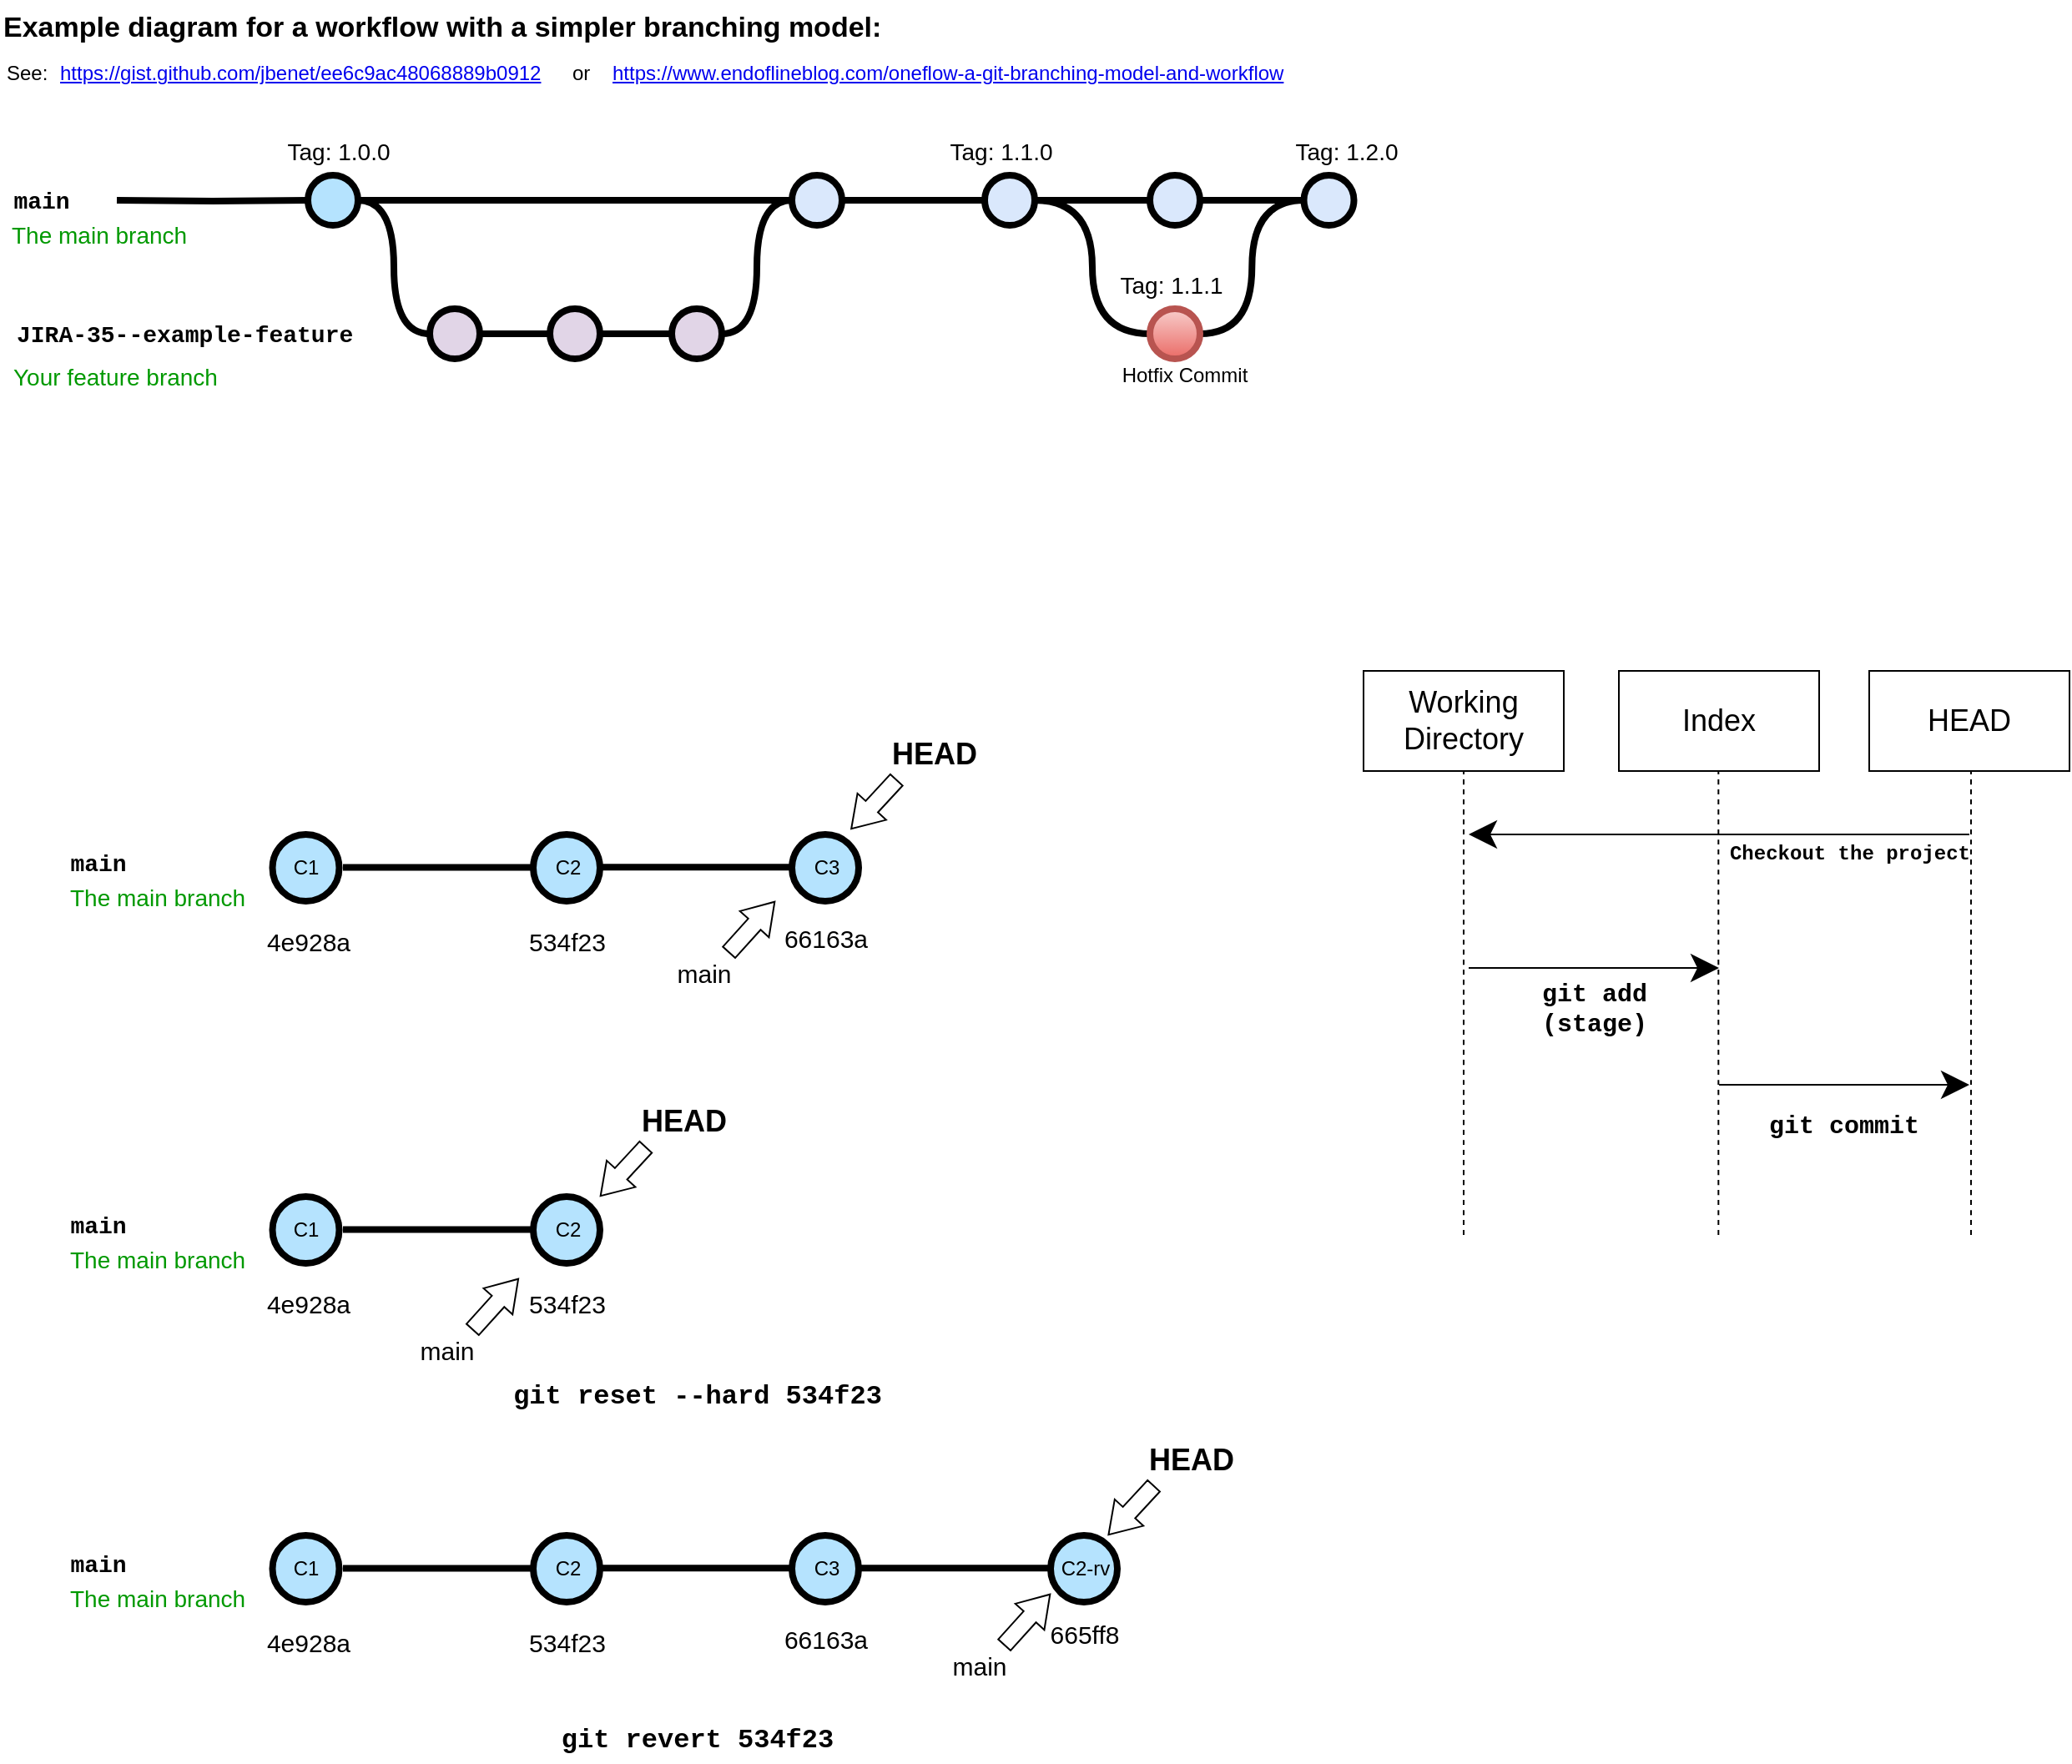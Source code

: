 <mxfile version="20.2.8" type="device"><diagram id="yPxyJZ8AM_hMuL3Unpa9" name="simple gitflow"><mxGraphModel dx="1008" dy="710" grid="0" gridSize="10" guides="1" tooltips="1" connect="1" arrows="1" fold="1" page="0" pageScale="1" pageWidth="1100" pageHeight="850" math="0" shadow="0"><root><mxCell id="0"/><mxCell id="1" parent="0"/><UserObject label="Example diagram for a workflow with a simpler branching model:" link="https://nvie.com/posts/a-successful-git-branching-model/" id="9hBKPDzoitwpIBdzFDQ7-6"><mxCell style="text;whiteSpace=wrap;html=1;fontStyle=1;fontSize=17;" parent="1" vertex="1"><mxGeometry x="90" y="60" width="542.25" height="30" as="geometry"/></mxCell></UserObject><UserObject label="&lt;a href=&quot;https://gist.github.com/jbenet/ee6c9ac48068889b0912&quot;&gt;https://gist.github.com/jbenet/ee6c9ac48068889b0912&lt;/a&gt;" link="https://gist.github.com/jbenet/ee6c9ac48068889b0912" id="9hBKPDzoitwpIBdzFDQ7-8"><mxCell style="text;whiteSpace=wrap;html=1;" parent="1" vertex="1"><mxGeometry x="124.25" y="90" width="298" height="20" as="geometry"/></mxCell></UserObject><UserObject label="See:" link="https://nvie.com/posts/a-successful-git-branching-model/" id="9hBKPDzoitwpIBdzFDQ7-10"><mxCell style="text;whiteSpace=wrap;html=1;" parent="1" vertex="1"><mxGeometry x="91.5" y="90" width="32.75" height="20" as="geometry"/></mxCell></UserObject><mxCell id="9hBKPDzoitwpIBdzFDQ7-23" value="" style="edgeStyle=orthogonalEdgeStyle;rounded=0;html=1;jettySize=auto;orthogonalLoop=1;plain-blue;endArrow=none;endFill=0;strokeWidth=4;strokeColor=#000000;" parent="1" source="9hBKPDzoitwpIBdzFDQ7-25" target="9hBKPDzoitwpIBdzFDQ7-26" edge="1"><mxGeometry x="304.5" y="180" as="geometry"/></mxCell><mxCell id="9hBKPDzoitwpIBdzFDQ7-24" style="edgeStyle=orthogonalEdgeStyle;curved=1;rounded=0;html=1;exitX=1;exitY=0.5;exitPerimeter=0;entryX=0;entryY=0.5;entryPerimeter=0;endArrow=none;endFill=0;jettySize=auto;orthogonalLoop=1;strokeWidth=4;fontSize=15;" parent="1" source="9hBKPDzoitwpIBdzFDQ7-25" target="9hBKPDzoitwpIBdzFDQ7-30" edge="1"><mxGeometry relative="1" as="geometry"/></mxCell><mxCell id="9hBKPDzoitwpIBdzFDQ7-25" value="" style="verticalLabelPosition=bottom;verticalAlign=top;html=1;strokeWidth=4;shape=mxgraph.flowchart.on-page_reference;plain-blue;gradientColor=none;fillColor=#B5E3Fe;strokeColor=#000000;" parent="1" vertex="1"><mxGeometry x="274.5" y="165" width="30" height="30" as="geometry"/></mxCell><mxCell id="9hBKPDzoitwpIBdzFDQ7-41" value="" style="edgeStyle=orthogonalEdgeStyle;curved=1;rounded=0;orthogonalLoop=1;jettySize=auto;html=1;endArrow=none;endFill=0;strokeWidth=4;fontFamily=Courier New;fontSize=16;" parent="1" source="9hBKPDzoitwpIBdzFDQ7-26" target="9hBKPDzoitwpIBdzFDQ7-40" edge="1"><mxGeometry relative="1" as="geometry"/></mxCell><mxCell id="9hBKPDzoitwpIBdzFDQ7-26" value="" style="verticalLabelPosition=bottom;verticalAlign=top;html=1;strokeWidth=4;shape=mxgraph.flowchart.on-page_reference;plain-blue;gradientColor=none;strokeColor=#000000;" parent="1" vertex="1"><mxGeometry x="564.5" y="165" width="30" height="30" as="geometry"/></mxCell><mxCell id="9hBKPDzoitwpIBdzFDQ7-43" value="" style="edgeStyle=orthogonalEdgeStyle;curved=1;rounded=0;orthogonalLoop=1;jettySize=auto;html=1;endArrow=none;endFill=0;strokeWidth=4;fontFamily=Courier New;fontSize=16;" parent="1" source="9hBKPDzoitwpIBdzFDQ7-40" target="9hBKPDzoitwpIBdzFDQ7-42" edge="1"><mxGeometry relative="1" as="geometry"/></mxCell><mxCell id="9hBKPDzoitwpIBdzFDQ7-52" value="" style="edgeStyle=orthogonalEdgeStyle;curved=1;rounded=0;orthogonalLoop=1;jettySize=auto;html=1;endArrow=none;endFill=0;strokeWidth=4;fontFamily=Courier New;fontSize=16;entryX=0;entryY=0.5;entryDx=0;entryDy=0;entryPerimeter=0;" parent="1" source="9hBKPDzoitwpIBdzFDQ7-40" target="9hBKPDzoitwpIBdzFDQ7-50" edge="1"><mxGeometry relative="1" as="geometry"><mxPoint x="689.5" y="275" as="targetPoint"/></mxGeometry></mxCell><mxCell id="9hBKPDzoitwpIBdzFDQ7-40" value="" style="verticalLabelPosition=bottom;verticalAlign=top;html=1;strokeWidth=4;shape=mxgraph.flowchart.on-page_reference;plain-blue;gradientColor=none;strokeColor=#000000;" parent="1" vertex="1"><mxGeometry x="680" y="165" width="30" height="30" as="geometry"/></mxCell><mxCell id="9hBKPDzoitwpIBdzFDQ7-56" value="" style="edgeStyle=orthogonalEdgeStyle;curved=1;rounded=0;orthogonalLoop=1;jettySize=auto;html=1;endArrow=none;endFill=0;strokeWidth=4;fontFamily=Courier New;fontSize=16;" parent="1" source="9hBKPDzoitwpIBdzFDQ7-42" target="9hBKPDzoitwpIBdzFDQ7-55" edge="1"><mxGeometry relative="1" as="geometry"/></mxCell><mxCell id="9hBKPDzoitwpIBdzFDQ7-42" value="" style="verticalLabelPosition=bottom;verticalAlign=top;html=1;strokeWidth=4;shape=mxgraph.flowchart.on-page_reference;plain-blue;gradientColor=none;strokeColor=#000000;" parent="1" vertex="1"><mxGeometry x="779" y="165" width="30" height="30" as="geometry"/></mxCell><mxCell id="9hBKPDzoitwpIBdzFDQ7-55" value="" style="verticalLabelPosition=bottom;verticalAlign=top;html=1;strokeWidth=4;shape=mxgraph.flowchart.on-page_reference;plain-blue;gradientColor=none;strokeColor=#000000;" parent="1" vertex="1"><mxGeometry x="871.25" y="165" width="30" height="30" as="geometry"/></mxCell><mxCell id="9hBKPDzoitwpIBdzFDQ7-27" value="" style="edgeStyle=orthogonalEdgeStyle;rounded=0;html=1;jettySize=auto;orthogonalLoop=1;strokeWidth=4;endArrow=none;endFill=0;" parent="1" target="9hBKPDzoitwpIBdzFDQ7-25" edge="1"><mxGeometry x="204.5" y="180" as="geometry"><mxPoint x="160" y="180" as="sourcePoint"/></mxGeometry></mxCell><mxCell id="9hBKPDzoitwpIBdzFDQ7-28" value="main" style="text;html=1;strokeColor=none;fillColor=none;align=center;verticalAlign=middle;whiteSpace=wrap;overflow=hidden;fontSize=14;fontStyle=1;fontFamily=Courier New;" parent="1" vertex="1"><mxGeometry x="90" y="170" width="50" height="20" as="geometry"/></mxCell><mxCell id="9hBKPDzoitwpIBdzFDQ7-29" style="edgeStyle=orthogonalEdgeStyle;curved=1;rounded=0;html=1;exitX=1;exitY=0.5;exitPerimeter=0;entryX=0;entryY=0.5;entryPerimeter=0;endArrow=none;endFill=0;jettySize=auto;orthogonalLoop=1;strokeWidth=4;fontSize=15;" parent="1" source="9hBKPDzoitwpIBdzFDQ7-30" target="9hBKPDzoitwpIBdzFDQ7-32" edge="1"><mxGeometry relative="1" as="geometry"/></mxCell><mxCell id="9hBKPDzoitwpIBdzFDQ7-30" value="" style="verticalLabelPosition=bottom;verticalAlign=top;html=1;strokeWidth=4;shape=mxgraph.flowchart.on-page_reference;plain-purple;gradientColor=none;strokeColor=#000000;" parent="1" vertex="1"><mxGeometry x="347.5" y="245" width="30" height="30" as="geometry"/></mxCell><mxCell id="9hBKPDzoitwpIBdzFDQ7-31" style="edgeStyle=orthogonalEdgeStyle;curved=1;rounded=0;html=1;exitX=1;exitY=0.5;exitPerimeter=0;entryX=0;entryY=0.5;entryPerimeter=0;endArrow=none;endFill=0;jettySize=auto;orthogonalLoop=1;strokeWidth=4;fontSize=15;" parent="1" source="9hBKPDzoitwpIBdzFDQ7-32" target="9hBKPDzoitwpIBdzFDQ7-34" edge="1"><mxGeometry relative="1" as="geometry"/></mxCell><mxCell id="9hBKPDzoitwpIBdzFDQ7-32" value="" style="verticalLabelPosition=bottom;verticalAlign=top;html=1;strokeWidth=4;shape=mxgraph.flowchart.on-page_reference;plain-purple;gradientColor=none;strokeColor=#000000;" parent="1" vertex="1"><mxGeometry x="419.5" y="245" width="30" height="30" as="geometry"/></mxCell><mxCell id="9hBKPDzoitwpIBdzFDQ7-33" style="edgeStyle=orthogonalEdgeStyle;curved=1;rounded=0;html=1;exitX=1;exitY=0.5;exitPerimeter=0;entryX=0;entryY=0.5;entryPerimeter=0;endArrow=none;endFill=0;jettySize=auto;orthogonalLoop=1;strokeWidth=4;fontSize=15;" parent="1" source="9hBKPDzoitwpIBdzFDQ7-34" target="9hBKPDzoitwpIBdzFDQ7-26" edge="1"><mxGeometry relative="1" as="geometry"/></mxCell><mxCell id="9hBKPDzoitwpIBdzFDQ7-34" value="" style="verticalLabelPosition=bottom;verticalAlign=top;html=1;strokeWidth=4;shape=mxgraph.flowchart.on-page_reference;plain-purple;gradientColor=none;strokeColor=#000000;" parent="1" vertex="1"><mxGeometry x="492.5" y="245" width="30" height="30" as="geometry"/></mxCell><mxCell id="9hBKPDzoitwpIBdzFDQ7-35" value="JIRA-35--example-feature" style="text;html=1;strokeColor=none;fillColor=none;align=left;verticalAlign=middle;whiteSpace=wrap;overflow=hidden;fontSize=14;fontStyle=1;fontFamily=Courier New;" parent="1" vertex="1"><mxGeometry x="97.5" y="250" width="240" height="20" as="geometry"/></mxCell><mxCell id="9hBKPDzoitwpIBdzFDQ7-37" value="The main branch&lt;br&gt;" style="text;html=1;strokeColor=none;fillColor=none;align=left;verticalAlign=middle;whiteSpace=wrap;overflow=hidden;fontSize=14;fontStyle=0;fontColor=#009900;" parent="1" vertex="1"><mxGeometry x="95.25" y="190" width="132.25" height="20" as="geometry"/></mxCell><mxCell id="9hBKPDzoitwpIBdzFDQ7-38" value="Your feature branch" style="text;html=1;strokeColor=none;fillColor=none;align=left;verticalAlign=middle;whiteSpace=wrap;overflow=hidden;fontSize=14;fontStyle=0;fontColor=#009900;" parent="1" vertex="1"><mxGeometry x="96.25" y="275" width="202.25" height="20" as="geometry"/></mxCell><mxCell id="9hBKPDzoitwpIBdzFDQ7-39" value="Tag: 1.0.0" style="text;html=1;strokeColor=none;fillColor=none;align=center;verticalAlign=middle;whiteSpace=wrap;overflow=hidden;fontSize=14;" parent="1" vertex="1"><mxGeometry x="258.38" y="140" width="70" height="20" as="geometry"/></mxCell><mxCell id="9hBKPDzoitwpIBdzFDQ7-44" value="Tag: 1.1.0" style="text;html=1;strokeColor=none;fillColor=none;align=center;verticalAlign=middle;whiteSpace=wrap;overflow=hidden;fontSize=14;" parent="1" vertex="1"><mxGeometry x="654.5" y="140" width="70" height="20" as="geometry"/></mxCell><UserObject label="&lt;a href=&quot;https://www.endoflineblog.com/oneflow-a-git-branching-model-and-workflow&quot;&gt;https://www.endoflineblog.com/oneflow-a-git-branching-model-and-workflow&lt;/a&gt;" link="https://www.endoflineblog.com/oneflow-a-git-branching-model-and-workflow" id="9hBKPDzoitwpIBdzFDQ7-45"><mxCell style="text;whiteSpace=wrap;html=1;" parent="1" vertex="1"><mxGeometry x="454.5" y="90" width="413.75" height="20" as="geometry"/></mxCell></UserObject><UserObject label="or" link="https://nvie.com/posts/a-successful-git-branching-model/" id="9hBKPDzoitwpIBdzFDQ7-46"><mxCell style="text;whiteSpace=wrap;html=1;" parent="1" vertex="1"><mxGeometry x="430.62" y="90" width="11.63" height="20" as="geometry"/></mxCell></UserObject><mxCell id="9hBKPDzoitwpIBdzFDQ7-54" value="" style="edgeStyle=orthogonalEdgeStyle;curved=1;rounded=0;orthogonalLoop=1;jettySize=auto;html=1;endArrow=none;endFill=0;strokeWidth=4;fontFamily=Courier New;fontSize=16;entryX=0;entryY=0.5;entryDx=0;entryDy=0;entryPerimeter=0;" parent="1" source="9hBKPDzoitwpIBdzFDQ7-50" target="9hBKPDzoitwpIBdzFDQ7-55" edge="1"><mxGeometry relative="1" as="geometry"><mxPoint x="902.25" y="260" as="targetPoint"/></mxGeometry></mxCell><mxCell id="9hBKPDzoitwpIBdzFDQ7-50" value="" style="verticalLabelPosition=bottom;verticalAlign=top;html=1;strokeWidth=4;shape=mxgraph.flowchart.on-page_reference;plain-blue;gradientColor=#EA6B66;strokeColor=#B85450;fillColor=#F8CECC;" parent="1" vertex="1"><mxGeometry x="779" y="245" width="30" height="30" as="geometry"/></mxCell><mxCell id="9hBKPDzoitwpIBdzFDQ7-58" value="Hotfix Commit" style="text;html=1;strokeColor=none;fillColor=none;align=center;verticalAlign=middle;whiteSpace=wrap;overflow=hidden;" parent="1" vertex="1"><mxGeometry x="759.5" y="270" width="80" height="30" as="geometry"/></mxCell><mxCell id="9hBKPDzoitwpIBdzFDQ7-59" value="Tag: 1.1.1" style="text;html=1;strokeColor=none;fillColor=none;align=center;verticalAlign=middle;whiteSpace=wrap;overflow=hidden;fontSize=14;" parent="1" vertex="1"><mxGeometry x="756.75" y="220" width="70" height="20" as="geometry"/></mxCell><mxCell id="9hBKPDzoitwpIBdzFDQ7-60" value="Tag: 1.2.0" style="text;html=1;strokeColor=none;fillColor=none;align=center;verticalAlign=middle;whiteSpace=wrap;overflow=hidden;fontSize=14;" parent="1" vertex="1"><mxGeometry x="862.25" y="140" width="70" height="20" as="geometry"/></mxCell><mxCell id="KvWwQt83B1paYyQGV5B--2" value="" style="edgeStyle=orthogonalEdgeStyle;rounded=0;html=1;jettySize=auto;orthogonalLoop=1;strokeWidth=4;endArrow=none;endFill=0;" edge="1" parent="1"><mxGeometry x="340" y="579.76" as="geometry"><mxPoint x="295.5" y="579.76" as="sourcePoint"/><mxPoint x="410" y="579.76" as="targetPoint"/></mxGeometry></mxCell><mxCell id="KvWwQt83B1paYyQGV5B--5" value="C1&lt;div style=&quot;text-align: justify;&quot;&gt;&lt;/div&gt;" style="verticalLabelPosition=middle;verticalAlign=middle;html=1;strokeWidth=4;shape=mxgraph.flowchart.on-page_reference;plain-blue;gradientColor=none;fillColor=#B5E3Fe;strokeColor=#000000;labelPosition=center;align=center;" vertex="1" parent="1"><mxGeometry x="253.25" y="560" width="40" height="40" as="geometry"/></mxCell><mxCell id="KvWwQt83B1paYyQGV5B--6" value="C2&lt;div style=&quot;text-align: justify;&quot;&gt;&lt;/div&gt;" style="verticalLabelPosition=middle;verticalAlign=middle;html=1;strokeWidth=4;shape=mxgraph.flowchart.on-page_reference;fillColor=#B5E3FE;strokeColor=#000000;labelPosition=center;align=center;" vertex="1" parent="1"><mxGeometry x="409.5" y="560" width="40" height="40" as="geometry"/></mxCell><mxCell id="KvWwQt83B1paYyQGV5B--9" value="" style="group;" vertex="1" connectable="0" parent="1"><mxGeometry x="599.75" y="487" width="80.25" height="70" as="geometry"/></mxCell><mxCell id="KvWwQt83B1paYyQGV5B--10" value="" style="group;" vertex="1" connectable="0" parent="KvWwQt83B1paYyQGV5B--9"><mxGeometry y="10" width="80.25" height="60" as="geometry"/></mxCell><mxCell id="KvWwQt83B1paYyQGV5B--7" value="" style="shape=flexArrow;endArrow=classic;html=1;rounded=0;endWidth=12.381;endSize=5.69;" edge="1" parent="KvWwQt83B1paYyQGV5B--10"><mxGeometry width="50" height="50" relative="1" as="geometry"><mxPoint x="27.75" y="30" as="sourcePoint"/><mxPoint y="60" as="targetPoint"/></mxGeometry></mxCell><mxCell id="KvWwQt83B1paYyQGV5B--8" value="&lt;font style=&quot;font-size: 18px;&quot;&gt;&lt;b&gt;HEAD&lt;/b&gt;&lt;/font&gt;" style="text;html=1;strokeColor=none;fillColor=none;align=center;verticalAlign=middle;whiteSpace=wrap;rounded=0;fontSize=16;" vertex="1" parent="KvWwQt83B1paYyQGV5B--10"><mxGeometry x="20.25" width="60" height="30" as="geometry"/></mxCell><mxCell id="KvWwQt83B1paYyQGV5B--11" value="main" style="text;html=1;strokeColor=none;fillColor=none;align=center;verticalAlign=middle;whiteSpace=wrap;overflow=hidden;fontSize=14;fontStyle=1;fontFamily=Courier New;" vertex="1" parent="1"><mxGeometry x="124.25" y="567" width="50" height="20" as="geometry"/></mxCell><mxCell id="KvWwQt83B1paYyQGV5B--12" value="The main branch&lt;br&gt;" style="text;html=1;strokeColor=none;fillColor=none;align=left;verticalAlign=middle;whiteSpace=wrap;overflow=hidden;fontSize=14;fontStyle=0;fontColor=#009900;" vertex="1" parent="1"><mxGeometry x="129.5" y="587" width="132.25" height="20" as="geometry"/></mxCell><mxCell id="KvWwQt83B1paYyQGV5B--13" value="C3&lt;div style=&quot;text-align: justify;&quot;&gt;&lt;/div&gt;" style="verticalLabelPosition=middle;verticalAlign=middle;html=1;strokeWidth=4;shape=mxgraph.flowchart.on-page_reference;plain-blue;gradientColor=none;fillColor=#B5E3FE;strokeColor=#000000;labelPosition=center;align=center;" vertex="1" parent="1"><mxGeometry x="564.5" y="560" width="40" height="40" as="geometry"/></mxCell><mxCell id="KvWwQt83B1paYyQGV5B--14" value="" style="edgeStyle=orthogonalEdgeStyle;rounded=0;html=1;jettySize=auto;orthogonalLoop=1;strokeWidth=4;endArrow=none;endFill=0;" edge="1" parent="1"><mxGeometry x="494.75" y="579.66" as="geometry"><mxPoint x="450.25" y="579.66" as="sourcePoint"/><mxPoint x="564.75" y="579.66" as="targetPoint"/></mxGeometry></mxCell><mxCell id="KvWwQt83B1paYyQGV5B--15" value="Working Directory" style="rounded=0;whiteSpace=wrap;html=1;fontSize=18;" vertex="1" parent="1"><mxGeometry x="907" y="462" width="120" height="60" as="geometry"/></mxCell><mxCell id="KvWwQt83B1paYyQGV5B--16" value="Index" style="rounded=0;whiteSpace=wrap;html=1;fontSize=18;" vertex="1" parent="1"><mxGeometry x="1060" y="462" width="120" height="60" as="geometry"/></mxCell><mxCell id="KvWwQt83B1paYyQGV5B--17" value="HEAD" style="rounded=0;whiteSpace=wrap;html=1;fontSize=18;" vertex="1" parent="1"><mxGeometry x="1210" y="462" width="120" height="60" as="geometry"/></mxCell><mxCell id="KvWwQt83B1paYyQGV5B--18" value="" style="endArrow=none;dashed=1;html=1;rounded=0;fontSize=18;startSize=14;endSize=14;curved=1;entryX=0.5;entryY=1;entryDx=0;entryDy=0;" edge="1" parent="1" target="KvWwQt83B1paYyQGV5B--15"><mxGeometry width="50" height="50" relative="1" as="geometry"><mxPoint x="967" y="800" as="sourcePoint"/><mxPoint x="1214" y="605" as="targetPoint"/></mxGeometry></mxCell><mxCell id="KvWwQt83B1paYyQGV5B--19" value="" style="endArrow=none;dashed=1;html=1;rounded=0;fontSize=18;startSize=14;endSize=14;curved=1;entryX=0.5;entryY=1;entryDx=0;entryDy=0;" edge="1" parent="1"><mxGeometry width="50" height="50" relative="1" as="geometry"><mxPoint x="1119.66" y="800" as="sourcePoint"/><mxPoint x="1119.66" y="522" as="targetPoint"/></mxGeometry></mxCell><mxCell id="KvWwQt83B1paYyQGV5B--20" value="" style="endArrow=none;dashed=1;html=1;rounded=0;fontSize=18;startSize=14;endSize=14;curved=1;entryX=0.5;entryY=1;entryDx=0;entryDy=0;" edge="1" parent="1"><mxGeometry width="50" height="50" relative="1" as="geometry"><mxPoint x="1271" y="800" as="sourcePoint"/><mxPoint x="1271" y="522" as="targetPoint"/></mxGeometry></mxCell><mxCell id="KvWwQt83B1paYyQGV5B--21" value="" style="endArrow=classic;html=1;rounded=0;fontSize=18;startSize=14;endSize=14;curved=1;" edge="1" parent="1"><mxGeometry width="50" height="50" relative="1" as="geometry"><mxPoint x="1270" y="560" as="sourcePoint"/><mxPoint x="970" y="560" as="targetPoint"/></mxGeometry></mxCell><mxCell id="KvWwQt83B1paYyQGV5B--23" value="Checkout the project" style="text;html=1;strokeColor=none;fillColor=none;align=center;verticalAlign=middle;whiteSpace=wrap;rounded=0;hachureGap=4;fontFamily=Courier New;fontSize=12;fontStyle=1;" vertex="1" parent="1"><mxGeometry x="1100" y="557" width="197" height="30" as="geometry"/></mxCell><mxCell id="KvWwQt83B1paYyQGV5B--24" value="" style="endArrow=classic;html=1;rounded=0;hachureGap=4;fontFamily=Architects Daughter;fontSource=https%3A%2F%2Ffonts.googleapis.com%2Fcss%3Ffamily%3DArchitects%2BDaughter;fontSize=15;startSize=14;endSize=14;sourcePerimeterSpacing=8;targetPerimeterSpacing=8;curved=1;" edge="1" parent="1"><mxGeometry width="50" height="50" relative="1" as="geometry"><mxPoint x="970" y="640" as="sourcePoint"/><mxPoint x="1120" y="640" as="targetPoint"/></mxGeometry></mxCell><mxCell id="KvWwQt83B1paYyQGV5B--25" value="git add&lt;br&gt;(stage)" style="text;html=1;strokeColor=none;fillColor=none;align=center;verticalAlign=middle;whiteSpace=wrap;rounded=0;hachureGap=4;fontFamily=Courier New;fontSize=15;fontStyle=1;" vertex="1" parent="1"><mxGeometry x="1000" y="650" width="91" height="30" as="geometry"/></mxCell><mxCell id="KvWwQt83B1paYyQGV5B--26" value="" style="endArrow=classic;html=1;rounded=0;hachureGap=4;fontFamily=Architects Daughter;fontSource=https%3A%2F%2Ffonts.googleapis.com%2Fcss%3Ffamily%3DArchitects%2BDaughter;fontSize=15;startSize=14;endSize=14;sourcePerimeterSpacing=8;targetPerimeterSpacing=8;curved=1;" edge="1" parent="1"><mxGeometry width="50" height="50" relative="1" as="geometry"><mxPoint x="1120.0" y="710" as="sourcePoint"/><mxPoint x="1270.0" y="710" as="targetPoint"/></mxGeometry></mxCell><mxCell id="KvWwQt83B1paYyQGV5B--27" value="git commit" style="text;html=1;strokeColor=none;fillColor=none;align=center;verticalAlign=middle;whiteSpace=wrap;rounded=0;hachureGap=4;fontFamily=Courier New;fontSize=15;fontStyle=1;" vertex="1" parent="1"><mxGeometry x="1140" y="720" width="110" height="30" as="geometry"/></mxCell><mxCell id="KvWwQt83B1paYyQGV5B--32" value="" style="group;" vertex="1" connectable="0" parent="1"><mxGeometry x="482" y="600" width="72.5" height="58" as="geometry"/></mxCell><mxCell id="KvWwQt83B1paYyQGV5B--30" value="" style="shape=flexArrow;endArrow=classic;html=1;rounded=0;endWidth=12.381;endSize=5.69;" edge="1" parent="KvWwQt83B1paYyQGV5B--32"><mxGeometry width="50" height="50" relative="1" as="geometry"><mxPoint x="44.5" y="31" as="sourcePoint"/><mxPoint x="72.5" as="targetPoint"/></mxGeometry></mxCell><mxCell id="KvWwQt83B1paYyQGV5B--31" value="&lt;span style=&quot;font-size: 15px;&quot;&gt;&lt;span style=&quot;font-size: 15px;&quot;&gt;main&lt;/span&gt;&lt;/span&gt;" style="text;html=1;strokeColor=none;fillColor=none;align=center;verticalAlign=middle;whiteSpace=wrap;rounded=0;fontSize=15;fontStyle=0;" vertex="1" parent="KvWwQt83B1paYyQGV5B--32"><mxGeometry y="28" width="60" height="30" as="geometry"/></mxCell><mxCell id="KvWwQt83B1paYyQGV5B--33" value="66163a" style="text;html=1;strokeColor=none;fillColor=none;align=center;verticalAlign=middle;whiteSpace=wrap;rounded=0;fontSize=15;" vertex="1" parent="1"><mxGeometry x="554.5" y="607" width="60" height="30" as="geometry"/></mxCell><mxCell id="KvWwQt83B1paYyQGV5B--34" value="534f23" style="text;html=1;strokeColor=none;fillColor=none;align=center;verticalAlign=middle;whiteSpace=wrap;rounded=0;fontSize=15;" vertex="1" parent="1"><mxGeometry x="399.5" y="609" width="60" height="30" as="geometry"/></mxCell><mxCell id="KvWwQt83B1paYyQGV5B--35" value="4e928a" style="text;html=1;strokeColor=none;fillColor=none;align=center;verticalAlign=middle;whiteSpace=wrap;rounded=0;fontSize=15;" vertex="1" parent="1"><mxGeometry x="244.5" y="609" width="60" height="30" as="geometry"/></mxCell><mxCell id="KvWwQt83B1paYyQGV5B--75" value="" style="edgeStyle=orthogonalEdgeStyle;rounded=0;html=1;jettySize=auto;orthogonalLoop=1;strokeWidth=4;endArrow=none;endFill=0;" edge="1" parent="1"><mxGeometry x="340" y="796.76" as="geometry"><mxPoint x="295.5" y="796.76" as="sourcePoint"/><mxPoint x="410" y="796.76" as="targetPoint"/></mxGeometry></mxCell><mxCell id="KvWwQt83B1paYyQGV5B--76" value="C1&lt;div style=&quot;text-align: justify;&quot;&gt;&lt;/div&gt;" style="verticalLabelPosition=middle;verticalAlign=middle;html=1;strokeWidth=4;shape=mxgraph.flowchart.on-page_reference;plain-blue;gradientColor=none;fillColor=#B5E3Fe;strokeColor=#000000;labelPosition=center;align=center;" vertex="1" parent="1"><mxGeometry x="253.25" y="777" width="40" height="40" as="geometry"/></mxCell><mxCell id="KvWwQt83B1paYyQGV5B--77" value="C2&lt;div style=&quot;text-align: justify;&quot;&gt;&lt;/div&gt;" style="verticalLabelPosition=middle;verticalAlign=middle;html=1;strokeWidth=4;shape=mxgraph.flowchart.on-page_reference;fillColor=#B5E3FE;strokeColor=#000000;labelPosition=center;align=center;" vertex="1" parent="1"><mxGeometry x="409.5" y="777" width="40" height="40" as="geometry"/></mxCell><mxCell id="KvWwQt83B1paYyQGV5B--78" value="" style="group;" vertex="1" connectable="0" parent="1"><mxGeometry x="449.5" y="707" width="80.25" height="70" as="geometry"/></mxCell><mxCell id="KvWwQt83B1paYyQGV5B--79" value="" style="group;" vertex="1" connectable="0" parent="KvWwQt83B1paYyQGV5B--78"><mxGeometry y="10" width="80.25" height="60" as="geometry"/></mxCell><mxCell id="KvWwQt83B1paYyQGV5B--80" value="" style="shape=flexArrow;endArrow=classic;html=1;rounded=0;endWidth=12.381;endSize=5.69;" edge="1" parent="KvWwQt83B1paYyQGV5B--79"><mxGeometry width="50" height="50" relative="1" as="geometry"><mxPoint x="27.75" y="30" as="sourcePoint"/><mxPoint y="60" as="targetPoint"/></mxGeometry></mxCell><mxCell id="KvWwQt83B1paYyQGV5B--81" value="&lt;font style=&quot;font-size: 18px;&quot;&gt;&lt;b&gt;HEAD&lt;/b&gt;&lt;/font&gt;" style="text;html=1;strokeColor=none;fillColor=none;align=center;verticalAlign=middle;whiteSpace=wrap;rounded=0;fontSize=16;" vertex="1" parent="KvWwQt83B1paYyQGV5B--79"><mxGeometry x="20.25" width="60" height="30" as="geometry"/></mxCell><mxCell id="KvWwQt83B1paYyQGV5B--82" value="main" style="text;html=1;strokeColor=none;fillColor=none;align=center;verticalAlign=middle;whiteSpace=wrap;overflow=hidden;fontSize=14;fontStyle=1;fontFamily=Courier New;" vertex="1" parent="1"><mxGeometry x="124.25" y="784" width="50" height="20" as="geometry"/></mxCell><mxCell id="KvWwQt83B1paYyQGV5B--83" value="The main branch&lt;br&gt;" style="text;html=1;strokeColor=none;fillColor=none;align=left;verticalAlign=middle;whiteSpace=wrap;overflow=hidden;fontSize=14;fontStyle=0;fontColor=#009900;" vertex="1" parent="1"><mxGeometry x="129.5" y="804" width="132.25" height="20" as="geometry"/></mxCell><mxCell id="KvWwQt83B1paYyQGV5B--86" value="" style="group;" vertex="1" connectable="0" parent="1"><mxGeometry x="328.38" y="826" width="72.5" height="58" as="geometry"/></mxCell><mxCell id="KvWwQt83B1paYyQGV5B--87" value="" style="shape=flexArrow;endArrow=classic;html=1;rounded=0;endWidth=12.381;endSize=5.69;" edge="1" parent="KvWwQt83B1paYyQGV5B--86"><mxGeometry width="50" height="50" relative="1" as="geometry"><mxPoint x="44.5" y="31" as="sourcePoint"/><mxPoint x="72.5" as="targetPoint"/></mxGeometry></mxCell><mxCell id="KvWwQt83B1paYyQGV5B--88" value="&lt;span style=&quot;font-size: 15px;&quot;&gt;&lt;span style=&quot;font-size: 15px;&quot;&gt;main&lt;/span&gt;&lt;/span&gt;" style="text;html=1;strokeColor=none;fillColor=none;align=center;verticalAlign=middle;whiteSpace=wrap;rounded=0;fontSize=15;fontStyle=0;" vertex="1" parent="KvWwQt83B1paYyQGV5B--86"><mxGeometry y="28" width="60" height="30" as="geometry"/></mxCell><mxCell id="KvWwQt83B1paYyQGV5B--90" value="534f23" style="text;html=1;strokeColor=none;fillColor=none;align=center;verticalAlign=middle;whiteSpace=wrap;rounded=0;fontSize=15;" vertex="1" parent="1"><mxGeometry x="399.5" y="826" width="60" height="30" as="geometry"/></mxCell><mxCell id="KvWwQt83B1paYyQGV5B--91" value="4e928a" style="text;html=1;strokeColor=none;fillColor=none;align=center;verticalAlign=middle;whiteSpace=wrap;rounded=0;fontSize=15;" vertex="1" parent="1"><mxGeometry x="244.5" y="826" width="60" height="30" as="geometry"/></mxCell><mxCell id="KvWwQt83B1paYyQGV5B--95" value="" style="edgeStyle=orthogonalEdgeStyle;rounded=0;html=1;jettySize=auto;orthogonalLoop=1;strokeWidth=4;endArrow=none;endFill=0;" edge="1" parent="1"><mxGeometry x="340" y="999.76" as="geometry"><mxPoint x="295.5" y="999.76" as="sourcePoint"/><mxPoint x="410" y="999.76" as="targetPoint"/></mxGeometry></mxCell><mxCell id="KvWwQt83B1paYyQGV5B--96" value="C1&lt;div style=&quot;text-align: justify;&quot;&gt;&lt;/div&gt;" style="verticalLabelPosition=middle;verticalAlign=middle;html=1;strokeWidth=4;shape=mxgraph.flowchart.on-page_reference;plain-blue;gradientColor=none;fillColor=#B5E3Fe;strokeColor=#000000;labelPosition=center;align=center;" vertex="1" parent="1"><mxGeometry x="253.25" y="980" width="40" height="40" as="geometry"/></mxCell><mxCell id="KvWwQt83B1paYyQGV5B--97" value="C2&lt;div style=&quot;text-align: justify;&quot;&gt;&lt;/div&gt;" style="verticalLabelPosition=middle;verticalAlign=middle;html=1;strokeWidth=4;shape=mxgraph.flowchart.on-page_reference;fillColor=#B5E3FE;strokeColor=#000000;labelPosition=center;align=center;" vertex="1" parent="1"><mxGeometry x="409.5" y="980" width="40" height="40" as="geometry"/></mxCell><mxCell id="KvWwQt83B1paYyQGV5B--99" value="main" style="text;html=1;strokeColor=none;fillColor=none;align=center;verticalAlign=middle;whiteSpace=wrap;overflow=hidden;fontSize=14;fontStyle=1;fontFamily=Courier New;" vertex="1" parent="1"><mxGeometry x="124.25" y="987" width="50" height="20" as="geometry"/></mxCell><mxCell id="KvWwQt83B1paYyQGV5B--100" value="The main branch&lt;br&gt;" style="text;html=1;strokeColor=none;fillColor=none;align=left;verticalAlign=middle;whiteSpace=wrap;overflow=hidden;fontSize=14;fontStyle=0;fontColor=#009900;" vertex="1" parent="1"><mxGeometry x="129.5" y="1007" width="132.25" height="20" as="geometry"/></mxCell><mxCell id="KvWwQt83B1paYyQGV5B--101" value="C3&lt;div style=&quot;text-align: justify;&quot;&gt;&lt;/div&gt;" style="verticalLabelPosition=middle;verticalAlign=middle;html=1;strokeWidth=4;shape=mxgraph.flowchart.on-page_reference;plain-blue;gradientColor=none;fillColor=#B5E3FE;strokeColor=#000000;labelPosition=center;align=center;" vertex="1" parent="1"><mxGeometry x="564.5" y="980" width="40" height="40" as="geometry"/></mxCell><mxCell id="KvWwQt83B1paYyQGV5B--102" value="" style="edgeStyle=orthogonalEdgeStyle;rounded=0;html=1;jettySize=auto;orthogonalLoop=1;strokeWidth=4;endArrow=none;endFill=0;" edge="1" parent="1"><mxGeometry x="494.75" y="999.66" as="geometry"><mxPoint x="450.25" y="999.66" as="sourcePoint"/><mxPoint x="564.75" y="999.66" as="targetPoint"/></mxGeometry></mxCell><mxCell id="KvWwQt83B1paYyQGV5B--104" value="66163a" style="text;html=1;strokeColor=none;fillColor=none;align=center;verticalAlign=middle;whiteSpace=wrap;rounded=0;fontSize=15;" vertex="1" parent="1"><mxGeometry x="554.5" y="1027" width="60" height="30" as="geometry"/></mxCell><mxCell id="KvWwQt83B1paYyQGV5B--105" value="534f23" style="text;html=1;strokeColor=none;fillColor=none;align=center;verticalAlign=middle;whiteSpace=wrap;rounded=0;fontSize=15;" vertex="1" parent="1"><mxGeometry x="399.5" y="1029" width="60" height="30" as="geometry"/></mxCell><mxCell id="KvWwQt83B1paYyQGV5B--106" value="4e928a" style="text;html=1;strokeColor=none;fillColor=none;align=center;verticalAlign=middle;whiteSpace=wrap;rounded=0;fontSize=15;" vertex="1" parent="1"><mxGeometry x="244.5" y="1029" width="60" height="30" as="geometry"/></mxCell><mxCell id="KvWwQt83B1paYyQGV5B--107" value="C2-rv&lt;div style=&quot;text-align: justify;&quot;&gt;&lt;/div&gt;" style="verticalLabelPosition=middle;verticalAlign=middle;html=1;strokeWidth=4;shape=mxgraph.flowchart.on-page_reference;plain-blue;gradientColor=none;fillColor=#B5E3FE;strokeColor=#000000;labelPosition=center;align=center;" vertex="1" parent="1"><mxGeometry x="719.5" y="980" width="40" height="40" as="geometry"/></mxCell><mxCell id="KvWwQt83B1paYyQGV5B--108" value="" style="edgeStyle=orthogonalEdgeStyle;rounded=0;html=1;jettySize=auto;orthogonalLoop=1;strokeWidth=4;endArrow=none;endFill=0;" edge="1" parent="1"><mxGeometry x="649.75" y="999.66" as="geometry"><mxPoint x="605.25" y="999.66" as="sourcePoint"/><mxPoint x="719.75" y="999.66" as="targetPoint"/></mxGeometry></mxCell><mxCell id="KvWwQt83B1paYyQGV5B--109" value="665ff8" style="text;html=1;strokeColor=none;fillColor=none;align=center;verticalAlign=middle;whiteSpace=wrap;rounded=0;fontSize=15;" vertex="1" parent="1"><mxGeometry x="709.5" y="1024" width="60" height="30" as="geometry"/></mxCell><mxCell id="KvWwQt83B1paYyQGV5B--110" value="" style="group;" vertex="1" connectable="0" parent="1"><mxGeometry x="753.88" y="910" width="80.25" height="70" as="geometry"/></mxCell><mxCell id="KvWwQt83B1paYyQGV5B--111" value="" style="group;" vertex="1" connectable="0" parent="KvWwQt83B1paYyQGV5B--110"><mxGeometry y="10" width="80.25" height="60" as="geometry"/></mxCell><mxCell id="KvWwQt83B1paYyQGV5B--112" value="" style="shape=flexArrow;endArrow=classic;html=1;rounded=0;endWidth=12.381;endSize=5.69;" edge="1" parent="KvWwQt83B1paYyQGV5B--111"><mxGeometry width="50" height="50" relative="1" as="geometry"><mxPoint x="27.75" y="30" as="sourcePoint"/><mxPoint y="60" as="targetPoint"/></mxGeometry></mxCell><mxCell id="KvWwQt83B1paYyQGV5B--113" value="&lt;font style=&quot;font-size: 18px;&quot;&gt;&lt;b&gt;HEAD&lt;/b&gt;&lt;/font&gt;" style="text;html=1;strokeColor=none;fillColor=none;align=center;verticalAlign=middle;whiteSpace=wrap;rounded=0;fontSize=16;" vertex="1" parent="KvWwQt83B1paYyQGV5B--111"><mxGeometry x="20.25" width="60" height="30" as="geometry"/></mxCell><mxCell id="KvWwQt83B1paYyQGV5B--128" value="" style="group;" vertex="1" connectable="0" parent="1"><mxGeometry x="647" y="1015" width="72.5" height="58" as="geometry"/></mxCell><mxCell id="KvWwQt83B1paYyQGV5B--129" value="" style="shape=flexArrow;endArrow=classic;html=1;rounded=0;endWidth=12.381;endSize=5.69;" edge="1" parent="KvWwQt83B1paYyQGV5B--128"><mxGeometry width="50" height="50" relative="1" as="geometry"><mxPoint x="44.5" y="31" as="sourcePoint"/><mxPoint x="72.5" as="targetPoint"/></mxGeometry></mxCell><mxCell id="KvWwQt83B1paYyQGV5B--130" value="&lt;span style=&quot;font-size: 15px;&quot;&gt;&lt;span style=&quot;font-size: 15px;&quot;&gt;main&lt;/span&gt;&lt;/span&gt;" style="text;html=1;strokeColor=none;fillColor=none;align=center;verticalAlign=middle;whiteSpace=wrap;rounded=0;fontSize=15;fontStyle=0;" vertex="1" parent="KvWwQt83B1paYyQGV5B--128"><mxGeometry y="28" width="60" height="30" as="geometry"/></mxCell><mxCell id="KvWwQt83B1paYyQGV5B--131" value="git reset --hard 534f23" style="text;html=1;strokeColor=none;fillColor=none;align=center;verticalAlign=middle;whiteSpace=wrap;rounded=0;fontSize=16;fontFamily=Courier New;fontStyle=1" vertex="1" parent="1"><mxGeometry x="387.5" y="884" width="240" height="26" as="geometry"/></mxCell><mxCell id="KvWwQt83B1paYyQGV5B--132" value="git revert 534f23" style="text;html=1;strokeColor=none;fillColor=none;align=center;verticalAlign=middle;whiteSpace=wrap;rounded=0;fontSize=16;fontFamily=Courier New;fontStyle=1" vertex="1" parent="1"><mxGeometry x="387.5" y="1090" width="240" height="26" as="geometry"/></mxCell></root></mxGraphModel></diagram></mxfile>